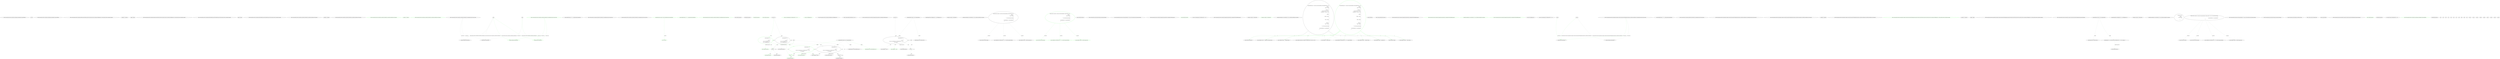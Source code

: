 digraph  {
n0 [cluster="Newtonsoft.Json.Tests.Serialization.LogManager.LogManager(System.DateTime)", file="DependencyInjectionTests.cs.dot", label="Entry Newtonsoft.Json.Tests.Serialization.LogManager.LogManager(System.DateTime)", span="80-80"];
n1 [cluster="Newtonsoft.Json.Tests.Serialization.LogManager.LogManager(System.DateTime)", file="DependencyInjectionTests.cs.dot", label="_dt = dt", span="82-82"];
n2 [cluster="Newtonsoft.Json.Tests.Serialization.LogManager.LogManager(System.DateTime)", file="DependencyInjectionTests.cs.dot", label="Exit Newtonsoft.Json.Tests.Serialization.LogManager.LogManager(System.DateTime)", span="80-80"];
n3 [cluster="Newtonsoft.Json.Tests.Serialization.TaskController.TaskController(Newtonsoft.Json.Tests.Serialization.ITaskRepository, Newtonsoft.Json.Tests.Serialization.ILogger)", file="DependencyInjectionTests.cs.dot", label="Entry Newtonsoft.Json.Tests.Serialization.TaskController.TaskController(Newtonsoft.Json.Tests.Serialization.ITaskRepository, Newtonsoft.Json.Tests.Serialization.ILogger)", span="98-98"];
n4 [cluster="Newtonsoft.Json.Tests.Serialization.TaskController.TaskController(Newtonsoft.Json.Tests.Serialization.ITaskRepository, Newtonsoft.Json.Tests.Serialization.ILogger)", file="DependencyInjectionTests.cs.dot", label="_repository = repository", span="100-100"];
n5 [cluster="Newtonsoft.Json.Tests.Serialization.TaskController.TaskController(Newtonsoft.Json.Tests.Serialization.ITaskRepository, Newtonsoft.Json.Tests.Serialization.ILogger)", file="DependencyInjectionTests.cs.dot", label="_logger = logger", span="101-101"];
n6 [cluster="Newtonsoft.Json.Tests.Serialization.TaskController.TaskController(Newtonsoft.Json.Tests.Serialization.ITaskRepository, Newtonsoft.Json.Tests.Serialization.ILogger)", file="DependencyInjectionTests.cs.dot", label="Exit Newtonsoft.Json.Tests.Serialization.TaskController.TaskController(Newtonsoft.Json.Tests.Serialization.ITaskRepository, Newtonsoft.Json.Tests.Serialization.ILogger)", span="98-98"];
n7 [cluster="Newtonsoft.Json.Tests.Serialization.HasSettableProperty.HasSettableProperty(Newtonsoft.Json.Tests.Serialization.ILogger)", file="DependencyInjectionTests.cs.dot", label="Entry Newtonsoft.Json.Tests.Serialization.HasSettableProperty.HasSettableProperty(Newtonsoft.Json.Tests.Serialization.ILogger)", span="122-122"];
n8 [cluster="Newtonsoft.Json.Tests.Serialization.HasSettableProperty.HasSettableProperty(Newtonsoft.Json.Tests.Serialization.ILogger)", file="DependencyInjectionTests.cs.dot", label="Logger = logger", span="124-124"];
n9 [cluster="Newtonsoft.Json.Tests.Serialization.HasSettableProperty.HasSettableProperty(Newtonsoft.Json.Tests.Serialization.ILogger)", file="DependencyInjectionTests.cs.dot", label="Exit Newtonsoft.Json.Tests.Serialization.HasSettableProperty.HasSettableProperty(Newtonsoft.Json.Tests.Serialization.ILogger)", span="122-122"];
n10 [cluster="Newtonsoft.Json.Tests.Serialization.AutofacContractResolver.AutofacContractResolver(IContainer)", file="DependencyInjectionTests.cs.dot", label="Entry Newtonsoft.Json.Tests.Serialization.AutofacContractResolver.AutofacContractResolver(IContainer)", span="132-132"];
n11 [cluster="Newtonsoft.Json.Tests.Serialization.AutofacContractResolver.AutofacContractResolver(IContainer)", file="DependencyInjectionTests.cs.dot", label="_container = container", span="134-134"];
n12 [cluster="Newtonsoft.Json.Tests.Serialization.AutofacContractResolver.AutofacContractResolver(IContainer)", file="DependencyInjectionTests.cs.dot", label="Exit Newtonsoft.Json.Tests.Serialization.AutofacContractResolver.AutofacContractResolver(IContainer)", span="132-132"];
d10 [cluster="Newtonsoft.Json.Tests.Serialization.AutofacContractResolver.AutofacContractResolver(IContainer)", color=green, community=0, file="DependencyInjectionTests.cs.dot", label="Entry Newtonsoft.Json.Tests.Serialization.AutofacContractResolver.AutofacContractResolver(IContainer)", prediction=0, span="132-132"];
d11 [cluster="Newtonsoft.Json.Tests.Serialization.AutofacContractResolver.AutofacContractResolver(IContainer)", color=green, community=0, file="DependencyInjectionTests.cs.dot", label="_container = container", prediction=1, span="134-134"];
d12 [cluster="Newtonsoft.Json.Tests.Serialization.AutofacContractResolver.AutofacContractResolver(IContainer)", color=green, community=0, file="DependencyInjectionTests.cs.dot", label="Exit Newtonsoft.Json.Tests.Serialization.AutofacContractResolver.AutofacContractResolver(IContainer)", prediction=2, span="132-132"];
n13 [cluster="Newtonsoft.Json.Tests.Serialization.AutofacContractResolver.CreateObjectContract(System.Type)", file="DependencyInjectionTests.cs.dot", label="Entry Newtonsoft.Json.Tests.Serialization.AutofacContractResolver.CreateObjectContract(System.Type)", span="137-137"];
n15 [cluster="Newtonsoft.Json.Tests.Serialization.AutofacContractResolver.CreateObjectContract(System.Type)", file="DependencyInjectionTests.cs.dot", label="_container.IsRegistered(objectType)", span="142-142"];
n16 [cluster="Newtonsoft.Json.Tests.Serialization.AutofacContractResolver.CreateObjectContract(System.Type)", file="DependencyInjectionTests.cs.dot", label="contract.DefaultCreator = () => _container.Resolve(objectType)", span="144-144"];
n22 [cluster="lambda expression", file="DependencyInjectionTests.cs.dot", label="_container.Resolve(objectType)", span="144-144"];
n19 [cluster="Newtonsoft.Json.Serialization.DefaultContractResolver.CreateObjectContract(System.Type)", file="DependencyInjectionTests.cs.dot", label="Entry Newtonsoft.Json.Serialization.DefaultContractResolver.CreateObjectContract(System.Type)", span="385-385"];
n18 [cluster="Newtonsoft.Json.Tests.Serialization.AutofacContractResolver.CreateObjectContract(System.Type)", file="DependencyInjectionTests.cs.dot", label="Exit Newtonsoft.Json.Tests.Serialization.AutofacContractResolver.CreateObjectContract(System.Type)", span="137-137"];
d13 [cluster="Newtonsoft.Json.Tests.Serialization.AutofacContractResolver.CreateObjectContract(System.Type)", color=green, community=0, file="DependencyInjectionTests.cs.dot", label="Entry Newtonsoft.Json.Tests.Serialization.AutofacContractResolver.CreateObjectContract(System.Type)", prediction=3, span="137-137"];
d14 [cluster="Newtonsoft.Json.Tests.Serialization.AutofacContractResolver.CreateObjectContract(System.Type)", color=green, community=0, file="DependencyInjectionTests.cs.dot", label="JsonObjectContract contract = base.CreateObjectContract(objectType)", prediction=4, span="139-139"];
d15 [cluster="Newtonsoft.Json.Tests.Serialization.AutofacContractResolver.CreateObjectContract(System.Type)", color=green, community=0, file="DependencyInjectionTests.cs.dot", label="_container.IsRegistered(objectType)", prediction=3, span="142-142"];
d16 [cluster="Newtonsoft.Json.Tests.Serialization.AutofacContractResolver.CreateObjectContract(System.Type)", color=green, community=0, file="DependencyInjectionTests.cs.dot", label="contract.DefaultCreator = () => _container.Resolve(objectType)", prediction=6, span="144-144"];
d22 [cluster="lambda expression", color=green, community=0, file="DependencyInjectionTests.cs.dot", label="_container.Resolve(objectType)", prediction=3, span="144-144"];
d18 [cluster="Newtonsoft.Json.Tests.Serialization.AutofacContractResolver.CreateObjectContract(System.Type)", color=green, community=0, file="DependencyInjectionTests.cs.dot", label="Exit Newtonsoft.Json.Tests.Serialization.AutofacContractResolver.CreateObjectContract(System.Type)", prediction=8, span="137-137"];
d17 [cluster="Newtonsoft.Json.Tests.Serialization.AutofacContractResolver.CreateObjectContract(System.Type)", color=green, community=0, file="DependencyInjectionTests.cs.dot", label="return contract;", prediction=4, span="147-147"];
n21 [cluster="lambda expression", file="DependencyInjectionTests.cs.dot", label="Entry lambda expression", span="144-144"];
n23 [cluster="lambda expression", file="DependencyInjectionTests.cs.dot", label="Exit lambda expression", span="144-144"];
d23 [cluster="lambda expression", color=green, community=0, file="DependencyInjectionTests.cs.dot", label="Exit lambda expression", prediction=10, span="144-144"];
d21 [cluster="lambda expression", color=green, community=0, file="DependencyInjectionTests.cs.dot", label="Entry lambda expression", prediction=11, span="144-144"];
d76 [cluster="lambda expression", color=green, community=0, file="DependencyInjectionTests.cs.dot", label="Entry lambda expression", prediction=12, span="196-200"];
n77 [cluster="lambda expression", file="DependencyInjectionTests.cs.dot", label="count++", span="198-198"];
d81 [cluster="lambda expression", color=green, community=0, file="DependencyInjectionTests.cs.dot", label="Entry lambda expression", prediction=12, span="202-206"];
d82 [cluster="lambda expression", color=green, community=0, file="DependencyInjectionTests.cs.dot", label="count++", prediction=12, span="204-204"];
d84 [cluster="lambda expression", color=green, community=0, file="DependencyInjectionTests.cs.dot", label="Exit lambda expression", prediction=12, span="202-206"];
d83 [cluster="lambda expression", color=green, community=0, file="DependencyInjectionTests.cs.dot", label="return new LogManager(new DateTime(2000, 12, 12));", prediction=16, span="205-205"];
d79 [cluster="lambda expression", color=green, community=0, file="DependencyInjectionTests.cs.dot", label="Exit lambda expression", prediction=17, span="196-200"];
d78 [cluster="lambda expression", color=green, community=0, file="DependencyInjectionTests.cs.dot", label="return new TaskRepository();", prediction=18, span="199-199"];
n80 [cluster="Newtonsoft.Json.Tests.Serialization.TaskRepository.TaskRepository()", file="DependencyInjectionTests.cs.dot", label="Entry Newtonsoft.Json.Tests.Serialization.TaskRepository.TaskRepository()", span="71-71"];
n48 [cluster="System.DateTime.DateTime(int, int, int)", file="DependencyInjectionTests.cs.dot", label="Entry System.DateTime.DateTime(int, int, int)", span="0-0"];
n25 [cluster="Newtonsoft.Json.Tests.Serialization.DependencyInjectionTests.CreateObjectWithParameters()", file="DependencyInjectionTests.cs.dot", label="Entry Newtonsoft.Json.Tests.Serialization.DependencyInjectionTests.CreateObjectWithParameters()", span="155-155"];
n26 [cluster="Newtonsoft.Json.Tests.Serialization.DependencyInjectionTests.CreateObjectWithParameters()", file="DependencyInjectionTests.cs.dot", label="int count = 0", span="157-157"];
n27 [cluster="Newtonsoft.Json.Tests.Serialization.DependencyInjectionTests.CreateObjectWithParameters()", file="DependencyInjectionTests.cs.dot", label="ContainerBuilder builder = new ContainerBuilder()", span="159-159"];
n30 [cluster="Newtonsoft.Json.Tests.Serialization.DependencyInjectionTests.CreateObjectWithParameters()", file="DependencyInjectionTests.cs.dot", label="builder.Register(c =>\r\n            {\r\n                count++;\r\n                return new LogManager(new DateTime(2000, 12, \\n12));\r\n            }).As<ILogger>()", span="162-166"];
n28 [cluster="Newtonsoft.Json.Tests.Serialization.DependencyInjectionTests.CreateObjectWithParameters()", file="DependencyInjectionTests.cs.dot", label="builder.RegisterType<TaskRepository>().As<ITaskRepository>()", span="160-160"];
n29 [cluster="Newtonsoft.Json.Tests.Serialization.DependencyInjectionTests.CreateObjectWithParameters()", file="DependencyInjectionTests.cs.dot", label="builder.RegisterType<TaskController>()", span="161-161"];
n31 [cluster="Newtonsoft.Json.Tests.Serialization.DependencyInjectionTests.CreateObjectWithParameters()", file="DependencyInjectionTests.cs.dot", label="IContainer container = builder.Build()", span="168-168"];
n36 [cluster="Newtonsoft.Json.Tests.Serialization.DependencyInjectionTests.CreateObjectWithParameters()", file="DependencyInjectionTests.cs.dot", label="Assert.AreEqual(1, count)", span="184-184"];
d36 [cluster="Newtonsoft.Json.Tests.Serialization.DependencyInjectionTests.CreateObjectWithParameters()", color=green, community=0, file="DependencyInjectionTests.cs.dot", label="Assert.AreEqual(1, count)", prediction=19, span="184-184"];
n49 [cluster="lambda expression", file="DependencyInjectionTests.cs.dot", label="Entry lambda expression", span="162-166"];
n50 [cluster="lambda expression", file="DependencyInjectionTests.cs.dot", label="count++", span="164-164"];
n32 [cluster="Newtonsoft.Json.Tests.Serialization.DependencyInjectionTests.CreateObjectWithParameters()", file="DependencyInjectionTests.cs.dot", label="AutofacContractResolver contractResolver = new AutofacContractResolver(container)", span="170-170"];
n33 [cluster="Newtonsoft.Json.Tests.Serialization.DependencyInjectionTests.CreateObjectWithParameters()", file="DependencyInjectionTests.cs.dot", label="TaskController controller = JsonConvert.DeserializeObject<TaskController>(@''{\r\n                'Logger': {\r\n                    '\\nLevel':'Debug'\r\n                }\r\n            }'', new JsonSerializerSettings\r\n            {\r\n                ContractResolver = \\ncontractResolver\r\n            })", span="172-179"];
d33 [cluster="Newtonsoft.Json.Tests.Serialization.DependencyInjectionTests.CreateObjectWithParameters()", color=green, community=0, file="DependencyInjectionTests.cs.dot", label="TaskController controller = JsonConvert.DeserializeObject<TaskController>(@''{\r\n                'Logger': {\r\n                    '\\nLevel':'Debug'\r\n                }\r\n            }'', new JsonSerializerSettings\r\n            {\r\n                ContractResolver = \\ncontractResolver\r\n            })", prediction=20, span="172-179"];
n34 [cluster="Newtonsoft.Json.Tests.Serialization.DependencyInjectionTests.CreateObjectWithParameters()", file="DependencyInjectionTests.cs.dot", label="Assert.IsNotNull(controller)", span="181-181"];
n35 [cluster="Newtonsoft.Json.Tests.Serialization.DependencyInjectionTests.CreateObjectWithParameters()", file="DependencyInjectionTests.cs.dot", label="Assert.IsNotNull(controller.Logger)", span="182-182"];
n37 [cluster="Newtonsoft.Json.Tests.Serialization.DependencyInjectionTests.CreateObjectWithParameters()", file="DependencyInjectionTests.cs.dot", label="Assert.AreEqual(new DateTime(2000, 12, 12), controller.Logger.DateTime)", span="186-186"];
n38 [cluster="Newtonsoft.Json.Tests.Serialization.DependencyInjectionTests.CreateObjectWithParameters()", file="DependencyInjectionTests.cs.dot", label="Assert.AreEqual(''Debug'', controller.Logger.Level)", span="187-187"];
n44 [cluster="Newtonsoft.Json.JsonSerializerSettings.JsonSerializerSettings()", file="DependencyInjectionTests.cs.dot", label="Entry Newtonsoft.Json.JsonSerializerSettings.JsonSerializerSettings()", span="397-397"];
n45 [cluster="Newtonsoft.Json.JsonConvert.DeserializeObject<T>(string, Newtonsoft.Json.JsonSerializerSettings)", file="DependencyInjectionTests.cs.dot", label="Entry Newtonsoft.Json.JsonConvert.DeserializeObject<T>(string, Newtonsoft.Json.JsonSerializerSettings)", span="817-817"];
n39 [cluster="Newtonsoft.Json.Tests.Serialization.DependencyInjectionTests.CreateObjectWithParameters()", file="DependencyInjectionTests.cs.dot", label="Exit Newtonsoft.Json.Tests.Serialization.DependencyInjectionTests.CreateObjectWithParameters()", span="155-155"];
d34 [cluster="Newtonsoft.Json.Tests.Serialization.DependencyInjectionTests.CreateObjectWithParameters()", color=green, community=0, file="DependencyInjectionTests.cs.dot", label="Assert.IsNotNull(controller)", prediction=21, span="181-181"];
d35 [cluster="Newtonsoft.Json.Tests.Serialization.DependencyInjectionTests.CreateObjectWithParameters()", color=green, community=0, file="DependencyInjectionTests.cs.dot", label="Assert.IsNotNull(controller.Logger)", prediction=20, span="182-182"];
d37 [cluster="Newtonsoft.Json.Tests.Serialization.DependencyInjectionTests.CreateObjectWithParameters()", color=green, community=0, file="DependencyInjectionTests.cs.dot", label="Assert.AreEqual(new DateTime(2000, 12, 12), controller.Logger.DateTime)", prediction=20, span="186-186"];
d38 [cluster="Newtonsoft.Json.Tests.Serialization.DependencyInjectionTests.CreateObjectWithParameters()", color=green, community=0, file="DependencyInjectionTests.cs.dot", label="Assert.AreEqual(''Debug'', controller.Logger.Level)", prediction=20, span="187-187"];
n51 [cluster="lambda expression", file="DependencyInjectionTests.cs.dot", label="return new LogManager(new DateTime(2000, 12, 12));", span="165-165"];
n52 [cluster="lambda expression", file="DependencyInjectionTests.cs.dot", label="Exit lambda expression", span="162-166"];
n53 [cluster="Newtonsoft.Json.Tests.Serialization.DependencyInjectionTests.CreateObjectWithSettableParameter()", file="DependencyInjectionTests.cs.dot", label="Entry Newtonsoft.Json.Tests.Serialization.DependencyInjectionTests.CreateObjectWithSettableParameter()", span="191-191"];
n54 [cluster="Newtonsoft.Json.Tests.Serialization.DependencyInjectionTests.CreateObjectWithSettableParameter()", file="DependencyInjectionTests.cs.dot", label="int count = 0", span="193-193"];
n55 [cluster="Newtonsoft.Json.Tests.Serialization.DependencyInjectionTests.CreateObjectWithSettableParameter()", file="DependencyInjectionTests.cs.dot", label="ContainerBuilder builder = new ContainerBuilder()", span="195-195"];
n56 [cluster="Newtonsoft.Json.Tests.Serialization.DependencyInjectionTests.CreateObjectWithSettableParameter()", file="DependencyInjectionTests.cs.dot", label="builder.Register(c =>\r\n            {\r\n                count++;\r\n                return new TaskRepository();\r\n            })\\n.As<ITaskRepository>()", span="196-200"];
d56 [cluster="Newtonsoft.Json.Tests.Serialization.DependencyInjectionTests.CreateObjectWithSettableParameter()", color=green, community=0, file="DependencyInjectionTests.cs.dot", label="builder.Register(c =>\r\n            {\r\n                count++;\r\n                return new TaskRepository();\r\n            })\\n.As<ITaskRepository>()", prediction=12, span="196-200"];
n57 [cluster="Newtonsoft.Json.Tests.Serialization.DependencyInjectionTests.CreateObjectWithSettableParameter()", file="DependencyInjectionTests.cs.dot", label="builder.RegisterType<HasSettableProperty>()", span="201-201"];
n58 [cluster="Newtonsoft.Json.Tests.Serialization.DependencyInjectionTests.CreateObjectWithSettableParameter()", file="DependencyInjectionTests.cs.dot", label="builder.Register(c =>\r\n            {\r\n                count++;\r\n                return new LogManager(new DateTime(2000, 12, \\n12));\r\n            }).As<ILogger>()", span="202-206"];
n59 [cluster="Newtonsoft.Json.Tests.Serialization.DependencyInjectionTests.CreateObjectWithSettableParameter()", file="DependencyInjectionTests.cs.dot", label="IContainer container = builder.Build()", span="208-208"];
d57 [cluster="Newtonsoft.Json.Tests.Serialization.DependencyInjectionTests.CreateObjectWithSettableParameter()", color=green, community=0, file="DependencyInjectionTests.cs.dot", label="builder.RegisterType<HasSettableProperty>()", prediction=12, span="201-201"];
d58 [cluster="Newtonsoft.Json.Tests.Serialization.DependencyInjectionTests.CreateObjectWithSettableParameter()", color=green, community=0, file="DependencyInjectionTests.cs.dot", label="builder.Register(c =>\r\n            {\r\n                count++;\r\n                return new LogManager(new DateTime(2000, 12, \\n12));\r\n            }).As<ILogger>()", prediction=12, span="202-206"];
d59 [cluster="Newtonsoft.Json.Tests.Serialization.DependencyInjectionTests.CreateObjectWithSettableParameter()", color=green, community=0, file="DependencyInjectionTests.cs.dot", label="IContainer container = builder.Build()", prediction=28, span="208-208"];
n76 [cluster="lambda expression", file="DependencyInjectionTests.cs.dot", label="Entry lambda expression", span="196-200"];
n66 [cluster="Newtonsoft.Json.Tests.Serialization.DependencyInjectionTests.CreateObjectWithSettableParameter()", file="DependencyInjectionTests.cs.dot", label="Assert.AreEqual(2, count)", span="241-241"];
n81 [cluster="lambda expression", file="DependencyInjectionTests.cs.dot", label="Entry lambda expression", span="202-206"];
n82 [cluster="lambda expression", file="DependencyInjectionTests.cs.dot", label="count++", span="204-204"];
n60 [cluster="Newtonsoft.Json.Tests.Serialization.DependencyInjectionTests.CreateObjectWithSettableParameter()", file="DependencyInjectionTests.cs.dot", label="AutofacContractResolver contractResolver = new AutofacContractResolver(container)", span="210-210"];
n61 [cluster="Newtonsoft.Json.Tests.Serialization.DependencyInjectionTests.CreateObjectWithSettableParameter()", file="DependencyInjectionTests.cs.dot", label="HasSettableProperty o = JsonConvert.DeserializeObject<HasSettableProperty>(@''{\r\n                'Logger': {\r\n                    '\\nLevel': 'Debug'\r\n                },\r\n                'Repository': {\r\n                    'ConnectionString': 'server=.',\r\n                    '\\nCreatedOn': '2015-04-01 20:00'\r\n                },\r\n                'People': [\r\n                    {\r\n                        '\\nName': 'Name1!'\r\n                    },\r\n                    {\r\n                        'Name': 'Name2!'\r\n                    }\r\n                ],\r\n                '\\nPerson': {\r\n                    'Name': 'Name3!'\r\n                }\r\n            }'', new JsonSerializerSettings\r\n            {\r\n                \\nContractResolver = contractResolver\r\n            })", span="212-234"];
n62 [cluster="Newtonsoft.Json.Tests.Serialization.DependencyInjectionTests.CreateObjectWithSettableParameter()", file="DependencyInjectionTests.cs.dot", label="Assert.IsNotNull(o)", span="236-236"];
n63 [cluster="Newtonsoft.Json.Tests.Serialization.DependencyInjectionTests.CreateObjectWithSettableParameter()", file="DependencyInjectionTests.cs.dot", label="Assert.IsNotNull(o.Logger)", span="237-237"];
n64 [cluster="Newtonsoft.Json.Tests.Serialization.DependencyInjectionTests.CreateObjectWithSettableParameter()", file="DependencyInjectionTests.cs.dot", label="Assert.IsNotNull(o.Repository)", span="238-238"];
n65 [cluster="Newtonsoft.Json.Tests.Serialization.DependencyInjectionTests.CreateObjectWithSettableParameter()", file="DependencyInjectionTests.cs.dot", label="Assert.AreEqual(o.Repository.CreatedOn, DateTime.Parse(''2015-04-01 20:00''))", span="239-239"];
n67 [cluster="Newtonsoft.Json.Tests.Serialization.DependencyInjectionTests.CreateObjectWithSettableParameter()", file="DependencyInjectionTests.cs.dot", label="Assert.AreEqual(new DateTime(2000, 12, 12), o.Logger.DateTime)", span="243-243"];
n68 [cluster="Newtonsoft.Json.Tests.Serialization.DependencyInjectionTests.CreateObjectWithSettableParameter()", file="DependencyInjectionTests.cs.dot", label="Assert.AreEqual(''Debug'', o.Logger.Level)", span="244-244"];
n69 [cluster="Newtonsoft.Json.Tests.Serialization.DependencyInjectionTests.CreateObjectWithSettableParameter()", file="DependencyInjectionTests.cs.dot", label="Assert.AreEqual(''server=.'', o.Repository.ConnectionString)", span="245-245"];
n70 [cluster="Newtonsoft.Json.Tests.Serialization.DependencyInjectionTests.CreateObjectWithSettableParameter()", file="DependencyInjectionTests.cs.dot", label="Assert.AreEqual(2, o.People.Count)", span="246-246"];
n71 [cluster="Newtonsoft.Json.Tests.Serialization.DependencyInjectionTests.CreateObjectWithSettableParameter()", file="DependencyInjectionTests.cs.dot", label="Assert.AreEqual(''Name1!'', o.People[0].Name)", span="247-247"];
n72 [cluster="Newtonsoft.Json.Tests.Serialization.DependencyInjectionTests.CreateObjectWithSettableParameter()", file="DependencyInjectionTests.cs.dot", label="Assert.AreEqual(''Name2!'', o.People[1].Name)", span="248-248"];
n73 [cluster="Newtonsoft.Json.Tests.Serialization.DependencyInjectionTests.CreateObjectWithSettableParameter()", file="DependencyInjectionTests.cs.dot", label="Assert.AreEqual(''Name3!'', o.Person.Name)", span="249-249"];
n75 [cluster="System.DateTime.Parse(string)", file="DependencyInjectionTests.cs.dot", label="Entry System.DateTime.Parse(string)", span="0-0"];
n74 [cluster="Newtonsoft.Json.Tests.Serialization.DependencyInjectionTests.CreateObjectWithSettableParameter()", file="DependencyInjectionTests.cs.dot", label="Exit Newtonsoft.Json.Tests.Serialization.DependencyInjectionTests.CreateObjectWithSettableParameter()", span="191-191"];
d74 [cluster="Newtonsoft.Json.Tests.Serialization.DependencyInjectionTests.CreateObjectWithSettableParameter()", color=green, community=0, file="DependencyInjectionTests.cs.dot", label="Exit Newtonsoft.Json.Tests.Serialization.DependencyInjectionTests.CreateObjectWithSettableParameter()", prediction=29, span="191-191"];
d60 [cluster="Newtonsoft.Json.Tests.Serialization.DependencyInjectionTests.CreateObjectWithSettableParameter()", color=green, community=0, file="DependencyInjectionTests.cs.dot", label="AutofacContractResolver contractResolver = new AutofacContractResolver(container)", prediction=30, span="210-210"];
d61 [cluster="Newtonsoft.Json.Tests.Serialization.DependencyInjectionTests.CreateObjectWithSettableParameter()", color=green, community=0, file="DependencyInjectionTests.cs.dot", label="HasSettableProperty o = JsonConvert.DeserializeObject<HasSettableProperty>(@''{\r\n                'Logger': {\r\n                    '\\nLevel': 'Debug'\r\n                },\r\n                'Repository': {\r\n                    'ConnectionString': 'server=.',\r\n                    '\\nCreatedOn': '2015-04-01 20:00'\r\n                },\r\n                'People': [\r\n                    {\r\n                        '\\nName': 'Name1!'\r\n                    },\r\n                    {\r\n                        'Name': 'Name2!'\r\n                    }\r\n                ],\r\n                '\\nPerson': {\r\n                    'Name': 'Name3!'\r\n                }\r\n            }'', new JsonSerializerSettings\r\n            {\r\n                \\nContractResolver = contractResolver\r\n            })", prediction=31, span="212-234"];
d53 [cluster="Newtonsoft.Json.Tests.Serialization.DependencyInjectionTests.CreateObjectWithSettableParameter()", color=green, community=0, file="DependencyInjectionTests.cs.dot", label="Entry Newtonsoft.Json.Tests.Serialization.DependencyInjectionTests.CreateObjectWithSettableParameter()", prediction=32, span="191-191"];
n78 [cluster="lambda expression", file="DependencyInjectionTests.cs.dot", label="return new TaskRepository();", span="199-199"];
n79 [cluster="lambda expression", file="DependencyInjectionTests.cs.dot", label="Exit lambda expression", span="196-200"];
n83 [cluster="lambda expression", file="DependencyInjectionTests.cs.dot", label="return new LogManager(new DateTime(2000, 12, 12));", span="205-205"];
n84 [cluster="lambda expression", file="DependencyInjectionTests.cs.dot", label="Exit lambda expression", span="202-206"];
m0_3 [cluster="Newtonsoft.Json.Tests.Documentation.Samples.Serializer.DeserializeWithDependencyInjection.AutofacContractResolver.CreateObjectContract(\\nSystem.Type)", file="DeserializeWithDependencyInjection.cs", label="Entry Newtonsoft.Json.Tests.Documentation.Samples.Serializer.DeserializeWithDependencyInjection.AutofacContractResolver.CreateObjectContract(\\nSystem.Type)", span="59-59"];
m0_5 [cluster="Newtonsoft.Json.Tests.Documentation.Samples.Serializer.DeserializeWithDependencyInjection.AutofacContractResolver.CreateObjectContract(\\nSystem.Type)", file="DeserializeWithDependencyInjection.cs", label="_container.IsRegistered(objectType)", span="64-64"];
m0_6 [cluster="Newtonsoft.Json.Tests.Documentation.Samples.Serializer.DeserializeWithDependencyInjection.AutofacContractResolver.CreateObjectContract(\\nSystem.Type)", file="DeserializeWithDependencyInjection.cs", label="contract.DefaultCreator = () => _container.Resolve(objectType)", span="66-66"];
m0_12 [cluster="lambda expression", file="DeserializeWithDependencyInjection.cs", label="_container.Resolve(objectType)", span="66-66"];
m0_9 [cluster="Newtonsoft.Json.Serialization.DefaultContractResolver.CreateObjectContract(System.Type)", file="DeserializeWithDependencyInjection.cs", label="Entry Newtonsoft.Json.Serialization.DefaultContractResolver.CreateObjectContract(System.Type)", span="385-385"];
m0_8 [cluster="Newtonsoft.Json.Tests.Documentation.Samples.Serializer.DeserializeWithDependencyInjection.AutofacContractResolver.CreateObjectContract(\\nSystem.Type)", file="DeserializeWithDependencyInjection.cs", label="Exit Newtonsoft.Json.Tests.Documentation.Samples.Serializer.DeserializeWithDependencyInjection.AutofacContractResolver.CreateObjectContract(\\nSystem.Type)", span="59-59"];
m0_0 [cluster="Newtonsoft.Json.Tests.Documentation.Samples.Serializer.DeserializeWithDependencyInjection.AutofacContractResolver.AutofacContractResolver(\\nIContainer)", file="DeserializeWithDependencyInjection.cs", label="Entry Newtonsoft.Json.Tests.Documentation.Samples.Serializer.DeserializeWithDependencyInjection.AutofacContractResolver.AutofacContractResolver(\\nIContainer)", span="54-54"];
m0_1 [cluster="Newtonsoft.Json.Tests.Documentation.Samples.Serializer.DeserializeWithDependencyInjection.AutofacContractResolver.AutofacContractResolver(\\nIContainer)", file="DeserializeWithDependencyInjection.cs", label="_container = container", span="56-56"];
m0_2 [cluster="Newtonsoft.Json.Tests.Documentation.Samples.Serializer.DeserializeWithDependencyInjection.AutofacContractResolver.AutofacContractResolver(\\nIContainer)", file="DeserializeWithDependencyInjection.cs", label="Exit Newtonsoft.Json.Tests.Documentation.Samples.Serializer.DeserializeWithDependencyInjection.AutofacContractResolver.AutofacContractResolver(\\nIContainer)", span="54-54"];
m0_15 [cluster="Newtonsoft.Json.Tests.Documentation.Samples.Serializer.DeserializeWithDependencyInjection.TaskController.TaskController(Newtonsoft.Json.Tests.Serialization.ITaskRepository, \\nNewtonsoft.Json.Tests.Serialization.ILogger)", color=green, community=0, file="DeserializeWithDependencyInjection.cs", label="Entry Newtonsoft.Json.Tests.Documentation.Samples.Serializer.DeserializeWithDependencyInjection.TaskController.TaskController(Newtonsoft.Json.Tests.Serialization.ITaskRepository, \\nNewtonsoft.Json.Tests.Serialization.ILogger)", prediction=33, span="78-78"];
m0_16 [cluster="Newtonsoft.Json.Tests.Documentation.Samples.Serializer.DeserializeWithDependencyInjection.TaskController.TaskController(Newtonsoft.Json.Tests.Serialization.ITaskRepository, \\nNewtonsoft.Json.Tests.Serialization.ILogger)", file="DeserializeWithDependencyInjection.cs", label="_repository = repository", span="80-80"];
m0_17 [cluster="Newtonsoft.Json.Tests.Documentation.Samples.Serializer.DeserializeWithDependencyInjection.TaskController.TaskController(Newtonsoft.Json.Tests.Serialization.ITaskRepository, \\nNewtonsoft.Json.Tests.Serialization.ILogger)", file="DeserializeWithDependencyInjection.cs", label="_logger = logger", span="81-81"];
m0_18 [cluster="Newtonsoft.Json.Tests.Documentation.Samples.Serializer.DeserializeWithDependencyInjection.TaskController.TaskController(Newtonsoft.Json.Tests.Serialization.ITaskRepository, \\nNewtonsoft.Json.Tests.Serialization.ILogger)", file="DeserializeWithDependencyInjection.cs", label="Exit Newtonsoft.Json.Tests.Documentation.Samples.Serializer.DeserializeWithDependencyInjection.TaskController.TaskController(Newtonsoft.Json.Tests.Serialization.ITaskRepository, \\nNewtonsoft.Json.Tests.Serialization.ILogger)", span="78-78"];
m0_19 [cluster="Newtonsoft.Json.Tests.Documentation.Samples.Serializer.DeserializeWithDependencyInjection.Example()", file="DeserializeWithDependencyInjection.cs", label="Entry Newtonsoft.Json.Tests.Documentation.Samples.Serializer.DeserializeWithDependencyInjection.Example()", span="97-97"];
m0_20 [cluster="Newtonsoft.Json.Tests.Documentation.Samples.Serializer.DeserializeWithDependencyInjection.Example()", file="DeserializeWithDependencyInjection.cs", label="ContainerBuilder builder = new ContainerBuilder()", span="100-100"];
m0_21 [cluster="Newtonsoft.Json.Tests.Documentation.Samples.Serializer.DeserializeWithDependencyInjection.Example()", file="DeserializeWithDependencyInjection.cs", label="builder.RegisterType<TaskRepository>().As<ITaskRepository>()", span="101-101"];
m0_22 [cluster="Newtonsoft.Json.Tests.Documentation.Samples.Serializer.DeserializeWithDependencyInjection.Example()", file="DeserializeWithDependencyInjection.cs", label="builder.RegisterType<TaskController>()", span="102-102"];
m0_23 [cluster="Newtonsoft.Json.Tests.Documentation.Samples.Serializer.DeserializeWithDependencyInjection.Example()", file="DeserializeWithDependencyInjection.cs", label="builder.Register(c => new LogService(new DateTime(2000, 12, 12))).As<ILogger>()", span="103-103"];
m0_24 [cluster="Newtonsoft.Json.Tests.Documentation.Samples.Serializer.DeserializeWithDependencyInjection.Example()", file="DeserializeWithDependencyInjection.cs", label="IContainer container = builder.Build()", span="105-105"];
m0_45 [cluster="lambda expression", file="DeserializeWithDependencyInjection.cs", label="Entry lambda expression", span="103-103"];
m0_25 [cluster="Newtonsoft.Json.Tests.Documentation.Samples.Serializer.DeserializeWithDependencyInjection.Example()", file="DeserializeWithDependencyInjection.cs", label="AutofacContractResolver contractResolver = new AutofacContractResolver(container)", span="107-107"];
m0_26 [cluster="Newtonsoft.Json.Tests.Documentation.Samples.Serializer.DeserializeWithDependencyInjection.Example()", file="DeserializeWithDependencyInjection.cs", label="string json = @''{\r\n              'Logger': {\r\n                'Level':'Debug'\r\n              }\r\n            }''", span="109-113"];
m0_27 [cluster="Newtonsoft.Json.Tests.Documentation.Samples.Serializer.DeserializeWithDependencyInjection.Example()", file="DeserializeWithDependencyInjection.cs", label="TaskController controller = JsonConvert.DeserializeObject<TaskController>(json, new JsonSerializerSettings\r\n            {\r\n                \\nContractResolver = contractResolver\r\n            })", span="116-119"];
m0_39 [cluster="Newtonsoft.Json.JsonConvert.DeserializeObject<T>(string, Newtonsoft.Json.JsonSerializerSettings)", file="DeserializeWithDependencyInjection.cs", label="Entry Newtonsoft.Json.JsonConvert.DeserializeObject<T>(string, Newtonsoft.Json.JsonSerializerSettings)", span="817-817"];
m0_38 [cluster="Newtonsoft.Json.JsonSerializerSettings.JsonSerializerSettings()", file="DeserializeWithDependencyInjection.cs", label="Entry Newtonsoft.Json.JsonSerializerSettings.JsonSerializerSettings()", span="397-397"];
m0_28 [cluster="Newtonsoft.Json.Tests.Documentation.Samples.Serializer.DeserializeWithDependencyInjection.Example()", file="DeserializeWithDependencyInjection.cs", label="Console.WriteLine(controller.Repository.GetType().Name)", span="121-121"];
m0_29 [cluster="Newtonsoft.Json.Tests.Documentation.Samples.Serializer.DeserializeWithDependencyInjection.Example()", file="DeserializeWithDependencyInjection.cs", label="Assert.IsNotNull(controller)", span="125-125"];
m0_30 [cluster="Newtonsoft.Json.Tests.Documentation.Samples.Serializer.DeserializeWithDependencyInjection.Example()", file="DeserializeWithDependencyInjection.cs", label="Assert.IsNotNull(controller.Logger)", span="126-126"];
m0_31 [cluster="Newtonsoft.Json.Tests.Documentation.Samples.Serializer.DeserializeWithDependencyInjection.Example()", file="DeserializeWithDependencyInjection.cs", label="Assert.AreEqual(new DateTime(2000, 12, 12), controller.Logger.DateTime)", span="128-128"];
m0_32 [cluster="Newtonsoft.Json.Tests.Documentation.Samples.Serializer.DeserializeWithDependencyInjection.Example()", file="DeserializeWithDependencyInjection.cs", label="Assert.AreEqual(''Debug'', controller.Logger.Level)", span="129-129"];
m0_41 [cluster="System.Console.WriteLine(string)", file="DeserializeWithDependencyInjection.cs", label="Entry System.Console.WriteLine(string)", span="0-0"];
m0_40 [cluster="object.GetType()", file="DeserializeWithDependencyInjection.cs", label="Entry object.GetType()", span="0-0"];
m0_33 [cluster="Newtonsoft.Json.Tests.Documentation.Samples.Serializer.DeserializeWithDependencyInjection.Example()", file="DeserializeWithDependencyInjection.cs", label="Exit Newtonsoft.Json.Tests.Documentation.Samples.Serializer.DeserializeWithDependencyInjection.Example()", span="97-97"];
m0_11 [cluster="lambda expression", color=green, community=0, file="DeserializeWithDependencyInjection.cs", label="Entry lambda expression", prediction=34, span="66-66"];
m0_13 [cluster="lambda expression", file="DeserializeWithDependencyInjection.cs", label="Exit lambda expression", span="66-66"];
m0_46 [cluster="lambda expression", file="DeserializeWithDependencyInjection.cs", label="new LogService(new DateTime(2000, 12, 12))", span="103-103"];
m0_48 [cluster="Newtonsoft.Json.Tests.Serialization.LogManager.LogManager(System.DateTime)", color=green, community=0, file="DeserializeWithDependencyInjection.cs", label="Entry Newtonsoft.Json.Tests.Serialization.LogManager.LogManager(System.DateTime)", prediction=35, span="80-80"];
m0_47 [cluster="lambda expression", file="DeserializeWithDependencyInjection.cs", label="Exit lambda expression", span="103-103"];
n20;
n24;
n40;
n41;
n42;
n43;
n47;
n46;
n85;
n86;
n87;
n88;
n89;
n90;
n91;
m0_10;
m0_14;
m0_34;
m0_35;
m0_36;
m0_37;
m0_42;
m0_44;
m0_49;
m0_50;
m0_51;
n13 -> n15  [color=darkseagreen4, key=1, label="System.Type", style=dashed];
n13 -> n22  [color=darkseagreen4, key=1, label="System.Type", style=dashed];
d13 -> d15  [color=green, key=1, label="System.Type", style=dashed];
d13 -> d22  [color=green, key=1, label="System.Type", style=dashed];
d14 -> d17  [color=green, key=1, label=contract, style=dashed];
n77 -> d79  [color=green, key=1, label=count, style=dashed];
n77 -> n77  [color=darkseagreen4, key=1, label=count, style=dashed];
n77 -> n79  [color=darkseagreen4, key=1, label=count, style=dashed];
d82 -> d82  [color=green, key=1, label=count, style=dashed];
d82 -> d84  [color=green, key=1, label=count, style=dashed];
n26 -> n30  [color=darkseagreen4, key=1, label=count, style=dashed];
n27 -> n29  [color=darkseagreen4, key=1, label=builder, style=dashed];
n27 -> n30  [color=darkseagreen4, key=1, label=builder, style=dashed];
n30 -> n30  [color=darkseagreen4, key=1, label=count, style=dashed];
n30 -> n36  [color=darkseagreen4, key=1, label=count, style=dashed];
n30 -> d36  [color=green, key=1, label=count, style=dashed];
n30 -> n49  [color=darkseagreen4, key=1, label="lambda expression", style=dashed];
n30 -> n50  [color=darkseagreen4, key=1, label=count, style=dashed];
n50 -> n50  [color=darkseagreen4, key=1, label=count, style=dashed];
n50 -> n52  [color=darkseagreen4, key=1, label=count, style=dashed];
n33 -> n35  [color=darkseagreen4, key=1, label=controller, style=dashed];
n33 -> n37  [color=darkseagreen4, key=1, label=controller, style=dashed];
n33 -> n38  [color=darkseagreen4, key=1, label=controller, style=dashed];
d33 -> d35  [color=green, key=1, label=controller, style=dashed];
d33 -> d37  [color=green, key=1, label=controller, style=dashed];
d33 -> d38  [color=green, key=1, label=controller, style=dashed];
n54 -> n56  [color=darkseagreen4, key=1, label=count, style=dashed];
n54 -> d56  [color=green, key=1, label=count, style=dashed];
n55 -> n57  [color=darkseagreen4, key=1, label=builder, style=dashed];
n55 -> n58  [color=darkseagreen4, key=1, label=builder, style=dashed];
n55 -> d57  [color=green, key=1, label=builder, style=dashed];
n55 -> d58  [color=green, key=1, label=builder, style=dashed];
n56 -> n56  [color=darkseagreen4, key=1, label=count, style=dashed];
n56 -> n58  [color=darkseagreen4, key=1, label=count, style=dashed];
n56 -> n76  [color=darkseagreen4, key=1, label="lambda expression", style=dashed];
n56 -> n77  [color=darkseagreen4, key=1, label=count, style=dashed];
d56 -> d76  [color=green, key=1, label="lambda expression", style=dashed];
d56 -> d56  [color=green, key=1, label=count, style=dashed];
d56 -> d58  [color=green, key=1, label=count, style=dashed];
d56 -> n77  [color=green, key=1, label=count, style=dashed];
n58 -> n58  [color=darkseagreen4, key=1, label=count, style=dashed];
n58 -> n66  [color=darkseagreen4, key=1, label=count, style=dashed];
n58 -> n81  [color=darkseagreen4, key=1, label="lambda expression", style=dashed];
n58 -> n82  [color=darkseagreen4, key=1, label=count, style=dashed];
d58 -> d81  [color=green, key=1, label="lambda expression", style=dashed];
d58 -> d82  [color=green, key=1, label=count, style=dashed];
d58 -> n66  [color=green, key=1, label=count, style=dashed];
d58 -> d58  [color=green, key=1, label=count, style=dashed];
n82 -> n82  [color=darkseagreen4, key=1, label=count, style=dashed];
n82 -> n84  [color=darkseagreen4, key=1, label=count, style=dashed];
n61 -> n63  [color=darkseagreen4, key=1, label=o, style=dashed];
n61 -> n64  [color=darkseagreen4, key=1, label=o, style=dashed];
n61 -> n65  [color=darkseagreen4, key=1, label=o, style=dashed];
n61 -> n67  [color=darkseagreen4, key=1, label=o, style=dashed];
n61 -> n68  [color=darkseagreen4, key=1, label=o, style=dashed];
n61 -> n69  [color=darkseagreen4, key=1, label=o, style=dashed];
n61 -> n70  [color=darkseagreen4, key=1, label=o, style=dashed];
n61 -> n71  [color=darkseagreen4, key=1, label=o, style=dashed];
n61 -> n72  [color=darkseagreen4, key=1, label=o, style=dashed];
n61 -> n73  [color=darkseagreen4, key=1, label=o, style=dashed];
d61 -> n63  [color=green, key=1, label=o, style=dashed];
d61 -> n64  [color=green, key=1, label=o, style=dashed];
d61 -> n65  [color=green, key=1, label=o, style=dashed];
d61 -> n67  [color=green, key=1, label=o, style=dashed];
d61 -> n68  [color=green, key=1, label=o, style=dashed];
d61 -> n69  [color=green, key=1, label=o, style=dashed];
d61 -> n70  [color=green, key=1, label=o, style=dashed];
d61 -> n71  [color=green, key=1, label=o, style=dashed];
d61 -> n72  [color=green, key=1, label=o, style=dashed];
d61 -> n73  [color=green, key=1, label=o, style=dashed];
m0_3 -> m0_5  [color=darkseagreen4, key=1, label="System.Type", style=dashed];
m0_3 -> m0_12  [color=green, key=1, label="System.Type", style=dashed];
m0_20 -> m0_22  [color=darkseagreen4, key=1, label=builder, style=dashed];
m0_20 -> m0_23  [color=darkseagreen4, key=1, label=builder, style=dashed];
m0_23 -> m0_45  [color=darkseagreen4, key=1, label="lambda expression", style=dashed];
m0_27 -> m0_29  [color=darkseagreen4, key=1, label=controller, style=dashed];
m0_27 -> m0_30  [color=darkseagreen4, key=1, label=controller, style=dashed];
m0_27 -> m0_31  [color=darkseagreen4, key=1, label=controller, style=dashed];
m0_27 -> m0_32  [color=darkseagreen4, key=1, label=controller, style=dashed];
n88 -> n15  [color=darkseagreen4, key=1, label="Newtonsoft.Json.Tests.Serialization.AutofacContractResolver", style=dashed];
n88 -> d15  [color=green, key=1, label="Newtonsoft.Json.Tests.Serialization.AutofacContractResolver", style=dashed];
n88 -> n22  [color=darkseagreen4, key=1, label="Newtonsoft.Json.Tests.Serialization.AutofacContractResolver", style=dashed];
n88 -> d22  [color=green, key=1, label="Newtonsoft.Json.Tests.Serialization.AutofacContractResolver", style=dashed];
n89 -> n22  [color=darkseagreen4, key=1, label="System.Type", style=dashed];
n89 -> d22  [color=green, key=1, label="System.Type", style=dashed];
n90 -> n50  [color=darkseagreen4, key=1, label=count, style=dashed];
n91 -> d82  [color=green, key=1, label=count, style=dashed];
n91 -> n77  [color=darkseagreen4, key=1, label=count, style=dashed];
n91 -> n82  [color=darkseagreen4, key=1, label=count, style=dashed];
m0_49 -> m0_5  [color=darkseagreen4, key=1, label="Newtonsoft.Json.Tests.Documentation.Samples.Serializer.DeserializeWithDependencyInjection.AutofacContractResolver", style=dashed];
m0_49 -> m0_12  [color=green, key=1, label="Newtonsoft.Json.Tests.Documentation.Samples.Serializer.DeserializeWithDependencyInjection.AutofacContractResolver", style=dashed];
m0_50 -> m0_12  [color=green, key=1, label="System.Type", style=dashed];
}
